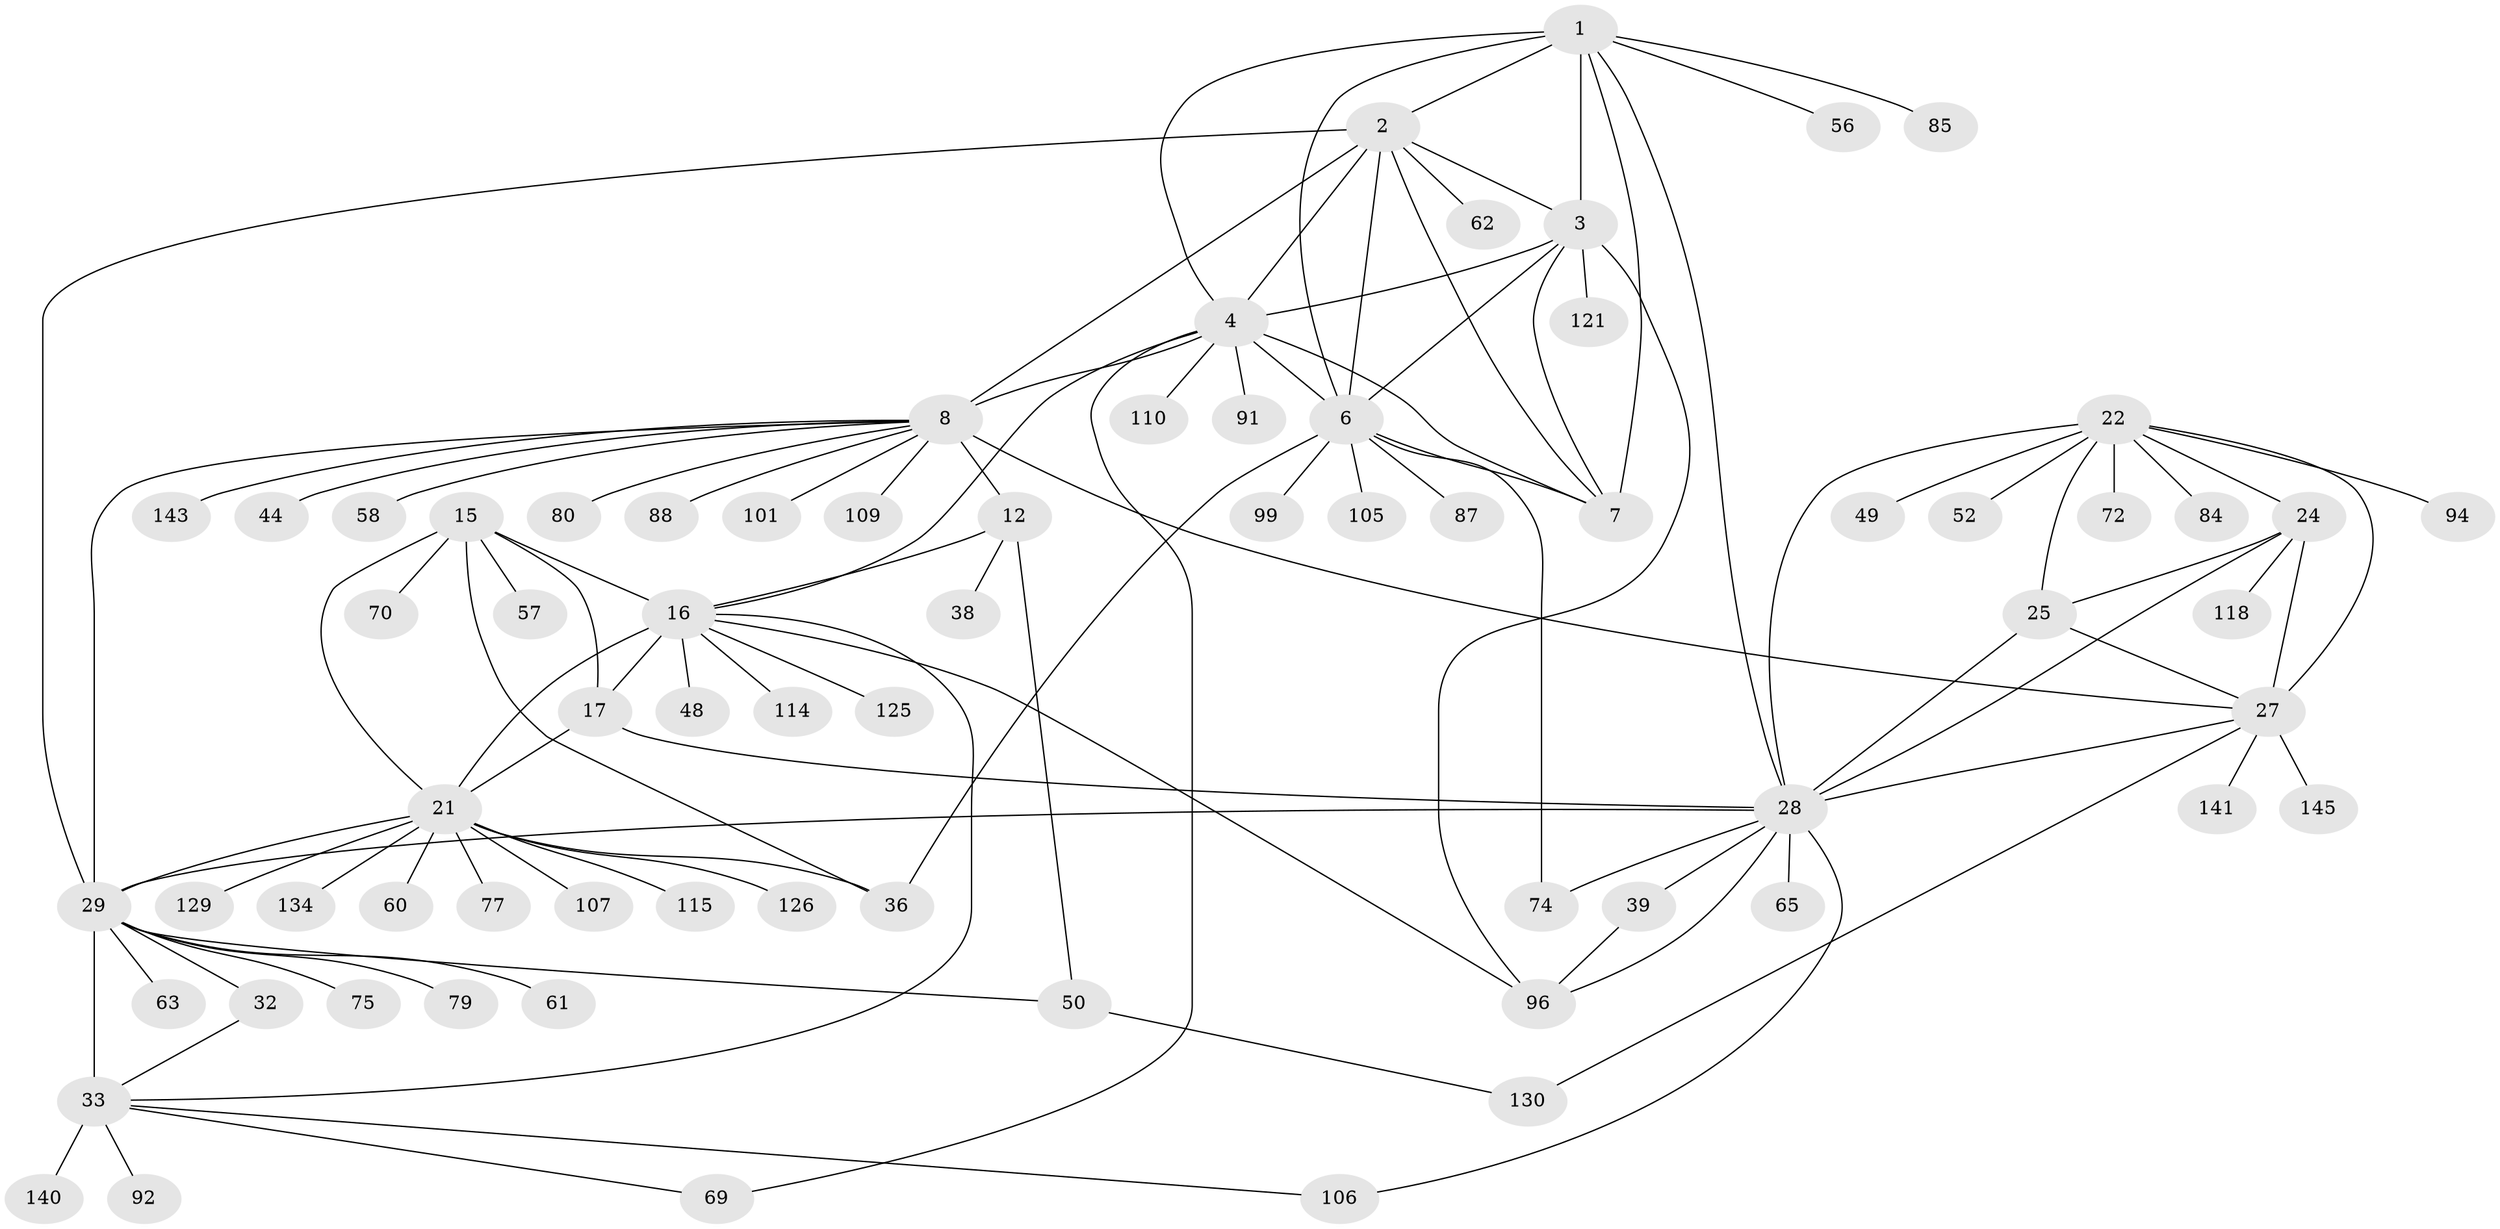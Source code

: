 // original degree distribution, {9: 0.04827586206896552, 12: 0.027586206896551724, 8: 0.034482758620689655, 11: 0.020689655172413793, 7: 0.034482758620689655, 13: 0.013793103448275862, 6: 0.020689655172413793, 10: 0.027586206896551724, 15: 0.006896551724137931, 14: 0.006896551724137931, 3: 0.05517241379310345, 1: 0.5793103448275863, 2: 0.11724137931034483, 4: 0.006896551724137931}
// Generated by graph-tools (version 1.1) at 2025/15/03/09/25 04:15:53]
// undirected, 72 vertices, 109 edges
graph export_dot {
graph [start="1"]
  node [color=gray90,style=filled];
  1 [super="+59"];
  2 [super="+137+136+5+51"];
  3;
  4;
  6 [super="+53+86"];
  7;
  8 [super="+11+9"];
  12 [super="+14+64+97"];
  15 [super="+18+108+90"];
  16 [super="+66+20+19+67"];
  17 [super="+71+113+100"];
  21 [super="+43+47"];
  22 [super="+23+37+103+82+76+26"];
  24;
  25;
  27;
  28;
  29 [super="+42+34+138+128+144+81+30"];
  32 [super="+55+104+127"];
  33 [super="+35+68+40"];
  36 [super="+54"];
  38;
  39 [super="+89"];
  44;
  48;
  49;
  50;
  52;
  56;
  57;
  58;
  60;
  61 [super="+83"];
  62 [super="+111+78"];
  63;
  65;
  69;
  70;
  72;
  74;
  75;
  77;
  79;
  80;
  84;
  85 [super="+132"];
  87;
  88;
  91;
  92;
  94;
  96 [super="+120+135"];
  99;
  101;
  105;
  106 [super="+133"];
  107;
  109;
  110;
  114;
  115;
  118;
  121;
  125;
  126;
  129;
  130;
  134;
  140;
  141;
  143;
  145;
  1 -- 2 [weight=2];
  1 -- 3;
  1 -- 4;
  1 -- 6;
  1 -- 7;
  1 -- 28;
  1 -- 56;
  1 -- 85;
  2 -- 3 [weight=2];
  2 -- 4 [weight=2];
  2 -- 6 [weight=2];
  2 -- 7 [weight=2];
  2 -- 29 [weight=2];
  2 -- 62;
  2 -- 8;
  3 -- 4;
  3 -- 6;
  3 -- 7;
  3 -- 121;
  3 -- 96;
  4 -- 6;
  4 -- 7;
  4 -- 16;
  4 -- 69;
  4 -- 91;
  4 -- 110;
  4 -- 8;
  6 -- 7;
  6 -- 36;
  6 -- 74;
  6 -- 87;
  6 -- 99;
  6 -- 105;
  8 -- 12 [weight=10];
  8 -- 88;
  8 -- 109;
  8 -- 143;
  8 -- 80;
  8 -- 58;
  8 -- 101;
  8 -- 27;
  8 -- 44;
  8 -- 29 [weight=2];
  12 -- 50;
  12 -- 38;
  12 -- 16;
  15 -- 16 [weight=6];
  15 -- 17 [weight=2];
  15 -- 21 [weight=2];
  15 -- 70;
  15 -- 57;
  15 -- 36;
  16 -- 17 [weight=3];
  16 -- 21 [weight=3];
  16 -- 33;
  16 -- 125;
  16 -- 96;
  16 -- 114;
  16 -- 48;
  17 -- 21;
  17 -- 28;
  21 -- 36;
  21 -- 60;
  21 -- 77;
  21 -- 115;
  21 -- 126;
  21 -- 134;
  21 -- 129;
  21 -- 107;
  21 -- 29;
  22 -- 24 [weight=3];
  22 -- 25 [weight=3];
  22 -- 27 [weight=3];
  22 -- 28 [weight=3];
  22 -- 84;
  22 -- 72;
  22 -- 49;
  22 -- 52;
  22 -- 94;
  24 -- 25;
  24 -- 27;
  24 -- 28;
  24 -- 118;
  25 -- 27;
  25 -- 28;
  27 -- 28;
  27 -- 130;
  27 -- 141;
  27 -- 145;
  28 -- 39;
  28 -- 65;
  28 -- 74;
  28 -- 96;
  28 -- 106;
  28 -- 29;
  29 -- 32 [weight=4];
  29 -- 33 [weight=8];
  29 -- 75;
  29 -- 63;
  29 -- 61;
  29 -- 79;
  29 -- 50;
  32 -- 33 [weight=2];
  33 -- 69;
  33 -- 92;
  33 -- 106;
  33 -- 140;
  39 -- 96;
  50 -- 130;
}
